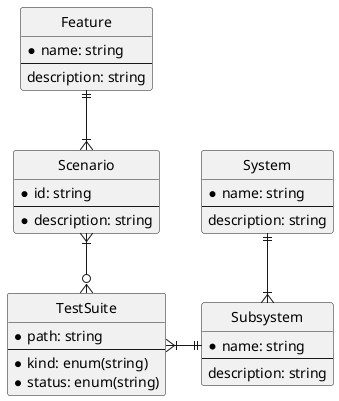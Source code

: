 @startuml ER

' hide the spot
hide circle

' avoid problems with angled crows feet
skinparam linetype ortho

entity TestSuite {
  * path: string
  --
  * kind: enum(string)
  * status: enum(string)
}

entity Feature {
  * name: string
  --
  description: string
}

entity Scenario {
  * id: string
  --
  * description: string
}

entity Subsystem {
  * name: string
  --
  description: string
}

entity System {
  * name: string
  --
  description: string
}

Feature ||--|{ Scenario
Scenario }|--o{ TestSuite
TestSuite }|-right-|| Subsystem
Subsystem }|-up-|| System

@enduml